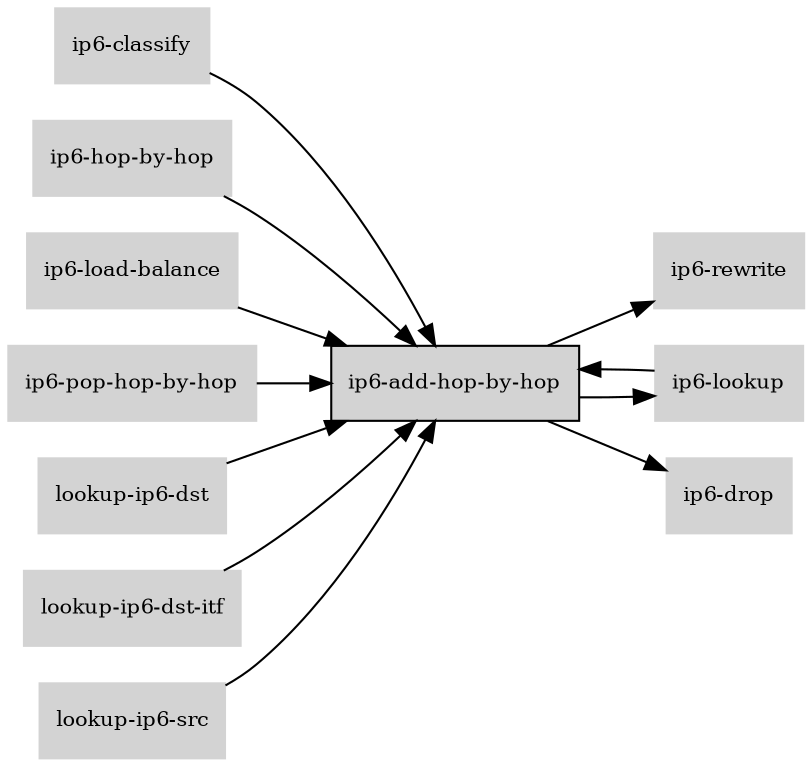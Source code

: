 digraph "ip6_add_hop_by_hop_subgraph" {
  rankdir=LR;
  node [shape=box, style=filled, fontsize=10, color=lightgray, fontcolor=black, fillcolor=lightgray];
  "ip6-add-hop-by-hop" [color=black, fontcolor=black, fillcolor=lightgray];
  edge [fontsize=8];
  "ip6-add-hop-by-hop" -> "ip6-rewrite";
  "ip6-add-hop-by-hop" -> "ip6-lookup";
  "ip6-add-hop-by-hop" -> "ip6-drop";
  "ip6-classify" -> "ip6-add-hop-by-hop";
  "ip6-hop-by-hop" -> "ip6-add-hop-by-hop";
  "ip6-load-balance" -> "ip6-add-hop-by-hop";
  "ip6-lookup" -> "ip6-add-hop-by-hop";
  "ip6-pop-hop-by-hop" -> "ip6-add-hop-by-hop";
  "lookup-ip6-dst" -> "ip6-add-hop-by-hop";
  "lookup-ip6-dst-itf" -> "ip6-add-hop-by-hop";
  "lookup-ip6-src" -> "ip6-add-hop-by-hop";
}
